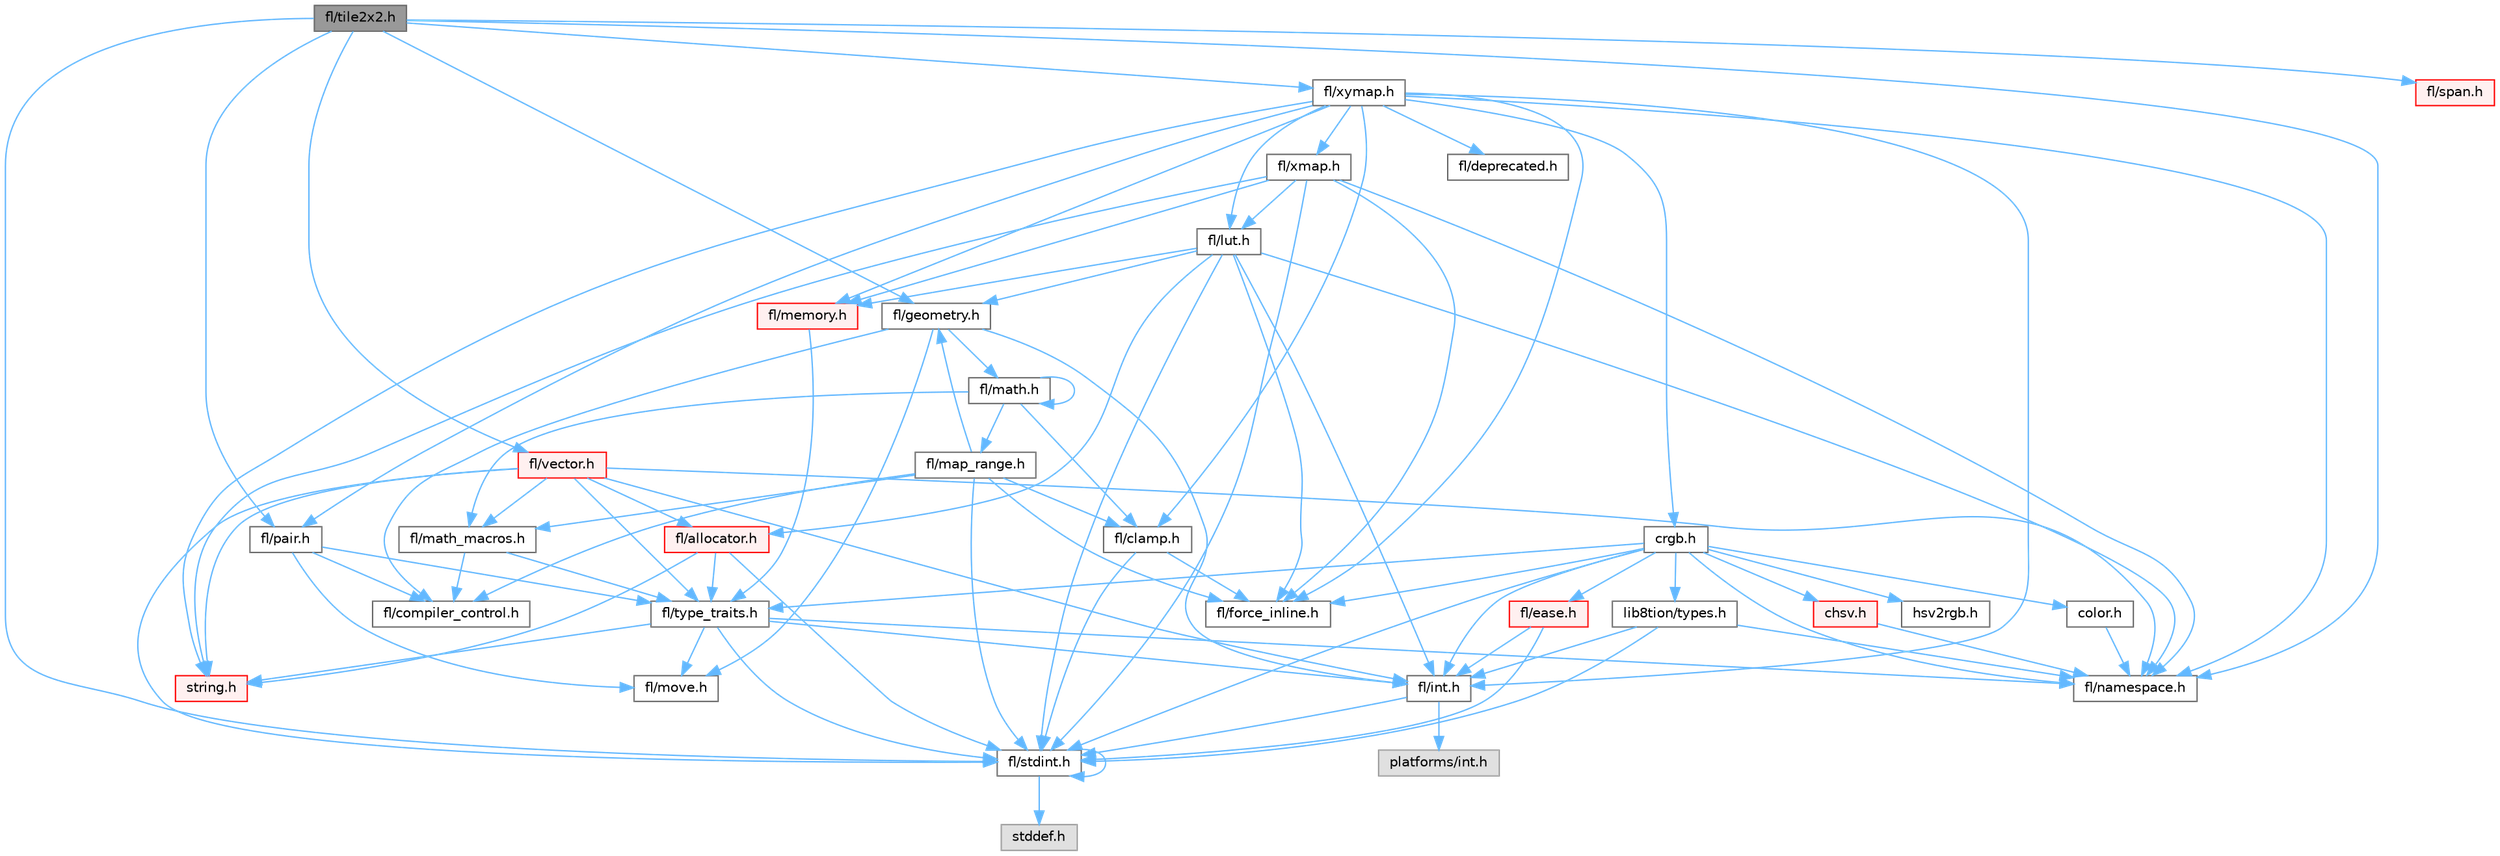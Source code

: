 digraph "fl/tile2x2.h"
{
 // INTERACTIVE_SVG=YES
 // LATEX_PDF_SIZE
  bgcolor="transparent";
  edge [fontname=Helvetica,fontsize=10,labelfontname=Helvetica,labelfontsize=10];
  node [fontname=Helvetica,fontsize=10,shape=box,height=0.2,width=0.4];
  Node1 [id="Node000001",label="fl/tile2x2.h",height=0.2,width=0.4,color="gray40", fillcolor="grey60", style="filled", fontcolor="black",tooltip=" "];
  Node1 -> Node2 [id="edge1_Node000001_Node000002",color="steelblue1",style="solid",tooltip=" "];
  Node2 [id="Node000002",label="fl/stdint.h",height=0.2,width=0.4,color="grey40", fillcolor="white", style="filled",URL="$df/dd8/stdint_8h.html",tooltip=" "];
  Node2 -> Node3 [id="edge2_Node000002_Node000003",color="steelblue1",style="solid",tooltip=" "];
  Node3 [id="Node000003",label="stddef.h",height=0.2,width=0.4,color="grey60", fillcolor="#E0E0E0", style="filled",tooltip=" "];
  Node2 -> Node2 [id="edge3_Node000002_Node000002",color="steelblue1",style="solid",tooltip=" "];
  Node1 -> Node4 [id="edge4_Node000001_Node000004",color="steelblue1",style="solid",tooltip=" "];
  Node4 [id="Node000004",label="fl/geometry.h",height=0.2,width=0.4,color="grey40", fillcolor="white", style="filled",URL="$d4/d67/geometry_8h.html",tooltip=" "];
  Node4 -> Node5 [id="edge5_Node000004_Node000005",color="steelblue1",style="solid",tooltip=" "];
  Node5 [id="Node000005",label="fl/int.h",height=0.2,width=0.4,color="grey40", fillcolor="white", style="filled",URL="$d3/d7e/int_8h.html",tooltip=" "];
  Node5 -> Node2 [id="edge6_Node000005_Node000002",color="steelblue1",style="solid",tooltip=" "];
  Node5 -> Node6 [id="edge7_Node000005_Node000006",color="steelblue1",style="solid",tooltip=" "];
  Node6 [id="Node000006",label="platforms/int.h",height=0.2,width=0.4,color="grey60", fillcolor="#E0E0E0", style="filled",tooltip=" "];
  Node4 -> Node7 [id="edge8_Node000004_Node000007",color="steelblue1",style="solid",tooltip=" "];
  Node7 [id="Node000007",label="fl/math.h",height=0.2,width=0.4,color="grey40", fillcolor="white", style="filled",URL="$df/db1/math_8h.html",tooltip=" "];
  Node7 -> Node7 [id="edge9_Node000007_Node000007",color="steelblue1",style="solid",tooltip=" "];
  Node7 -> Node8 [id="edge10_Node000007_Node000008",color="steelblue1",style="solid",tooltip=" "];
  Node8 [id="Node000008",label="fl/clamp.h",height=0.2,width=0.4,color="grey40", fillcolor="white", style="filled",URL="$d6/dd3/clamp_8h.html",tooltip=" "];
  Node8 -> Node2 [id="edge11_Node000008_Node000002",color="steelblue1",style="solid",tooltip=" "];
  Node8 -> Node9 [id="edge12_Node000008_Node000009",color="steelblue1",style="solid",tooltip=" "];
  Node9 [id="Node000009",label="fl/force_inline.h",height=0.2,width=0.4,color="grey40", fillcolor="white", style="filled",URL="$d4/d64/force__inline_8h.html",tooltip=" "];
  Node7 -> Node10 [id="edge13_Node000007_Node000010",color="steelblue1",style="solid",tooltip=" "];
  Node10 [id="Node000010",label="fl/map_range.h",height=0.2,width=0.4,color="grey40", fillcolor="white", style="filled",URL="$d1/d47/map__range_8h.html",tooltip=" "];
  Node10 -> Node2 [id="edge14_Node000010_Node000002",color="steelblue1",style="solid",tooltip=" "];
  Node10 -> Node8 [id="edge15_Node000010_Node000008",color="steelblue1",style="solid",tooltip=" "];
  Node10 -> Node9 [id="edge16_Node000010_Node000009",color="steelblue1",style="solid",tooltip=" "];
  Node10 -> Node11 [id="edge17_Node000010_Node000011",color="steelblue1",style="solid",tooltip=" "];
  Node11 [id="Node000011",label="fl/math_macros.h",height=0.2,width=0.4,color="grey40", fillcolor="white", style="filled",URL="$d8/db8/math__macros_8h.html",tooltip=" "];
  Node11 -> Node12 [id="edge18_Node000011_Node000012",color="steelblue1",style="solid",tooltip=" "];
  Node12 [id="Node000012",label="fl/compiler_control.h",height=0.2,width=0.4,color="grey40", fillcolor="white", style="filled",URL="$d4/d54/compiler__control_8h.html",tooltip=" "];
  Node11 -> Node13 [id="edge19_Node000011_Node000013",color="steelblue1",style="solid",tooltip=" "];
  Node13 [id="Node000013",label="fl/type_traits.h",height=0.2,width=0.4,color="grey40", fillcolor="white", style="filled",URL="$df/d63/type__traits_8h.html",tooltip=" "];
  Node13 -> Node14 [id="edge20_Node000013_Node000014",color="steelblue1",style="solid",tooltip=" "];
  Node14 [id="Node000014",label="string.h",height=0.2,width=0.4,color="red", fillcolor="#FFF0F0", style="filled",URL="$da/d66/string_8h.html",tooltip=" "];
  Node13 -> Node2 [id="edge21_Node000013_Node000002",color="steelblue1",style="solid",tooltip=" "];
  Node13 -> Node16 [id="edge22_Node000013_Node000016",color="steelblue1",style="solid",tooltip=" "];
  Node16 [id="Node000016",label="fl/namespace.h",height=0.2,width=0.4,color="grey40", fillcolor="white", style="filled",URL="$df/d2a/namespace_8h.html",tooltip="Implements the FastLED namespace macros."];
  Node13 -> Node49 [id="edge23_Node000013_Node000049",color="steelblue1",style="solid",tooltip=" "];
  Node49 [id="Node000049",label="fl/move.h",height=0.2,width=0.4,color="grey40", fillcolor="white", style="filled",URL="$d9/d83/move_8h.html",tooltip=" "];
  Node13 -> Node5 [id="edge24_Node000013_Node000005",color="steelblue1",style="solid",tooltip=" "];
  Node10 -> Node12 [id="edge25_Node000010_Node000012",color="steelblue1",style="solid",tooltip=" "];
  Node10 -> Node4 [id="edge26_Node000010_Node000004",color="steelblue1",style="solid",tooltip=" "];
  Node7 -> Node11 [id="edge27_Node000007_Node000011",color="steelblue1",style="solid",tooltip=" "];
  Node4 -> Node12 [id="edge28_Node000004_Node000012",color="steelblue1",style="solid",tooltip=" "];
  Node4 -> Node49 [id="edge29_Node000004_Node000049",color="steelblue1",style="solid",tooltip=" "];
  Node1 -> Node16 [id="edge30_Node000001_Node000016",color="steelblue1",style="solid",tooltip=" "];
  Node1 -> Node50 [id="edge31_Node000001_Node000050",color="steelblue1",style="solid",tooltip=" "];
  Node50 [id="Node000050",label="fl/pair.h",height=0.2,width=0.4,color="grey40", fillcolor="white", style="filled",URL="$d3/d41/pair_8h.html",tooltip=" "];
  Node50 -> Node49 [id="edge32_Node000050_Node000049",color="steelblue1",style="solid",tooltip=" "];
  Node50 -> Node12 [id="edge33_Node000050_Node000012",color="steelblue1",style="solid",tooltip=" "];
  Node50 -> Node13 [id="edge34_Node000050_Node000013",color="steelblue1",style="solid",tooltip=" "];
  Node1 -> Node47 [id="edge35_Node000001_Node000047",color="steelblue1",style="solid",tooltip=" "];
  Node47 [id="Node000047",label="fl/span.h",height=0.2,width=0.4,color="red", fillcolor="#FFF0F0", style="filled",URL="$d4/d7a/span_8h.html",tooltip=" "];
  Node1 -> Node51 [id="edge36_Node000001_Node000051",color="steelblue1",style="solid",tooltip=" "];
  Node51 [id="Node000051",label="fl/xymap.h",height=0.2,width=0.4,color="grey40", fillcolor="white", style="filled",URL="$da/d61/xymap_8h.html",tooltip=" "];
  Node51 -> Node5 [id="edge37_Node000051_Node000005",color="steelblue1",style="solid",tooltip=" "];
  Node51 -> Node16 [id="edge38_Node000051_Node000016",color="steelblue1",style="solid",tooltip=" "];
  Node51 -> Node9 [id="edge39_Node000051_Node000009",color="steelblue1",style="solid",tooltip=" "];
  Node51 -> Node50 [id="edge40_Node000051_Node000050",color="steelblue1",style="solid",tooltip=" "];
  Node51 -> Node14 [id="edge41_Node000051_Node000014",color="steelblue1",style="solid",tooltip=" "];
  Node51 -> Node52 [id="edge42_Node000051_Node000052",color="steelblue1",style="solid",tooltip=" "];
  Node52 [id="Node000052",label="crgb.h",height=0.2,width=0.4,color="grey40", fillcolor="white", style="filled",URL="$db/dd1/crgb_8h.html",tooltip="Defines the red, green, and blue (RGB) pixel struct."];
  Node52 -> Node2 [id="edge43_Node000052_Node000002",color="steelblue1",style="solid",tooltip=" "];
  Node52 -> Node5 [id="edge44_Node000052_Node000005",color="steelblue1",style="solid",tooltip=" "];
  Node52 -> Node53 [id="edge45_Node000052_Node000053",color="steelblue1",style="solid",tooltip=" "];
  Node53 [id="Node000053",label="chsv.h",height=0.2,width=0.4,color="red", fillcolor="#FFF0F0", style="filled",URL="$d8/dd0/chsv_8h.html",tooltip="Defines the hue, saturation, and value (HSV) pixel struct."];
  Node53 -> Node16 [id="edge46_Node000053_Node000016",color="steelblue1",style="solid",tooltip=" "];
  Node52 -> Node16 [id="edge47_Node000052_Node000016",color="steelblue1",style="solid",tooltip=" "];
  Node52 -> Node55 [id="edge48_Node000052_Node000055",color="steelblue1",style="solid",tooltip=" "];
  Node55 [id="Node000055",label="color.h",height=0.2,width=0.4,color="grey40", fillcolor="white", style="filled",URL="$d2/d6b/src_2color_8h.html",tooltip="Contains definitions for color correction and temperature."];
  Node55 -> Node16 [id="edge49_Node000055_Node000016",color="steelblue1",style="solid",tooltip=" "];
  Node52 -> Node56 [id="edge50_Node000052_Node000056",color="steelblue1",style="solid",tooltip=" "];
  Node56 [id="Node000056",label="lib8tion/types.h",height=0.2,width=0.4,color="grey40", fillcolor="white", style="filled",URL="$d9/ddf/lib8tion_2types_8h.html",tooltip="Defines fractional types used for lib8tion functions."];
  Node56 -> Node2 [id="edge51_Node000056_Node000002",color="steelblue1",style="solid",tooltip=" "];
  Node56 -> Node5 [id="edge52_Node000056_Node000005",color="steelblue1",style="solid",tooltip=" "];
  Node56 -> Node16 [id="edge53_Node000056_Node000016",color="steelblue1",style="solid",tooltip=" "];
  Node52 -> Node9 [id="edge54_Node000052_Node000009",color="steelblue1",style="solid",tooltip=" "];
  Node52 -> Node13 [id="edge55_Node000052_Node000013",color="steelblue1",style="solid",tooltip=" "];
  Node52 -> Node57 [id="edge56_Node000052_Node000057",color="steelblue1",style="solid",tooltip=" "];
  Node57 [id="Node000057",label="hsv2rgb.h",height=0.2,width=0.4,color="grey40", fillcolor="white", style="filled",URL="$de/d9a/hsv2rgb_8h.html",tooltip="Functions to convert from the HSV colorspace to the RGB colorspace."];
  Node52 -> Node58 [id="edge57_Node000052_Node000058",color="steelblue1",style="solid",tooltip=" "];
  Node58 [id="Node000058",label="fl/ease.h",height=0.2,width=0.4,color="red", fillcolor="#FFF0F0", style="filled",URL="$db/d19/ease_8h.html",tooltip=" "];
  Node58 -> Node2 [id="edge58_Node000058_Node000002",color="steelblue1",style="solid",tooltip=" "];
  Node58 -> Node5 [id="edge59_Node000058_Node000005",color="steelblue1",style="solid",tooltip=" "];
  Node51 -> Node8 [id="edge60_Node000051_Node000008",color="steelblue1",style="solid",tooltip=" "];
  Node51 -> Node60 [id="edge61_Node000051_Node000060",color="steelblue1",style="solid",tooltip=" "];
  Node60 [id="Node000060",label="fl/lut.h",height=0.2,width=0.4,color="grey40", fillcolor="white", style="filled",URL="$db/d54/lut_8h.html",tooltip=" "];
  Node60 -> Node26 [id="edge62_Node000060_Node000026",color="steelblue1",style="solid",tooltip=" "];
  Node26 [id="Node000026",label="fl/allocator.h",height=0.2,width=0.4,color="red", fillcolor="#FFF0F0", style="filled",URL="$da/da9/allocator_8h.html",tooltip=" "];
  Node26 -> Node14 [id="edge63_Node000026_Node000014",color="steelblue1",style="solid",tooltip=" "];
  Node26 -> Node13 [id="edge64_Node000026_Node000013",color="steelblue1",style="solid",tooltip=" "];
  Node26 -> Node2 [id="edge65_Node000026_Node000002",color="steelblue1",style="solid",tooltip=" "];
  Node60 -> Node9 [id="edge66_Node000060_Node000009",color="steelblue1",style="solid",tooltip=" "];
  Node60 -> Node17 [id="edge67_Node000060_Node000017",color="steelblue1",style="solid",tooltip=" "];
  Node17 [id="Node000017",label="fl/memory.h",height=0.2,width=0.4,color="red", fillcolor="#FFF0F0", style="filled",URL="$dc/d18/memory_8h.html",tooltip=" "];
  Node17 -> Node13 [id="edge68_Node000017_Node000013",color="steelblue1",style="solid",tooltip=" "];
  Node60 -> Node2 [id="edge69_Node000060_Node000002",color="steelblue1",style="solid",tooltip=" "];
  Node60 -> Node5 [id="edge70_Node000060_Node000005",color="steelblue1",style="solid",tooltip=" "];
  Node60 -> Node4 [id="edge71_Node000060_Node000004",color="steelblue1",style="solid",tooltip=" "];
  Node60 -> Node16 [id="edge72_Node000060_Node000016",color="steelblue1",style="solid",tooltip=" "];
  Node51 -> Node17 [id="edge73_Node000051_Node000017",color="steelblue1",style="solid",tooltip=" "];
  Node51 -> Node35 [id="edge74_Node000051_Node000035",color="steelblue1",style="solid",tooltip=" "];
  Node35 [id="Node000035",label="fl/deprecated.h",height=0.2,width=0.4,color="grey40", fillcolor="white", style="filled",URL="$d4/dce/deprecated_8h.html",tooltip=" "];
  Node51 -> Node61 [id="edge75_Node000051_Node000061",color="steelblue1",style="solid",tooltip=" "];
  Node61 [id="Node000061",label="fl/xmap.h",height=0.2,width=0.4,color="grey40", fillcolor="white", style="filled",URL="$dd/dcc/xmap_8h.html",tooltip=" "];
  Node61 -> Node2 [id="edge76_Node000061_Node000002",color="steelblue1",style="solid",tooltip=" "];
  Node61 -> Node14 [id="edge77_Node000061_Node000014",color="steelblue1",style="solid",tooltip=" "];
  Node61 -> Node9 [id="edge78_Node000061_Node000009",color="steelblue1",style="solid",tooltip=" "];
  Node61 -> Node60 [id="edge79_Node000061_Node000060",color="steelblue1",style="solid",tooltip=" "];
  Node61 -> Node17 [id="edge80_Node000061_Node000017",color="steelblue1",style="solid",tooltip=" "];
  Node61 -> Node16 [id="edge81_Node000061_Node000016",color="steelblue1",style="solid",tooltip=" "];
  Node1 -> Node44 [id="edge82_Node000001_Node000044",color="steelblue1",style="solid",tooltip=" "];
  Node44 [id="Node000044",label="fl/vector.h",height=0.2,width=0.4,color="red", fillcolor="#FFF0F0", style="filled",URL="$d6/d68/vector_8h.html",tooltip=" "];
  Node44 -> Node2 [id="edge83_Node000044_Node000002",color="steelblue1",style="solid",tooltip=" "];
  Node44 -> Node5 [id="edge84_Node000044_Node000005",color="steelblue1",style="solid",tooltip=" "];
  Node44 -> Node14 [id="edge85_Node000044_Node000014",color="steelblue1",style="solid",tooltip=" "];
  Node44 -> Node11 [id="edge86_Node000044_Node000011",color="steelblue1",style="solid",tooltip=" "];
  Node44 -> Node16 [id="edge87_Node000044_Node000016",color="steelblue1",style="solid",tooltip=" "];
  Node44 -> Node26 [id="edge88_Node000044_Node000026",color="steelblue1",style="solid",tooltip=" "];
  Node44 -> Node13 [id="edge89_Node000044_Node000013",color="steelblue1",style="solid",tooltip=" "];
}
